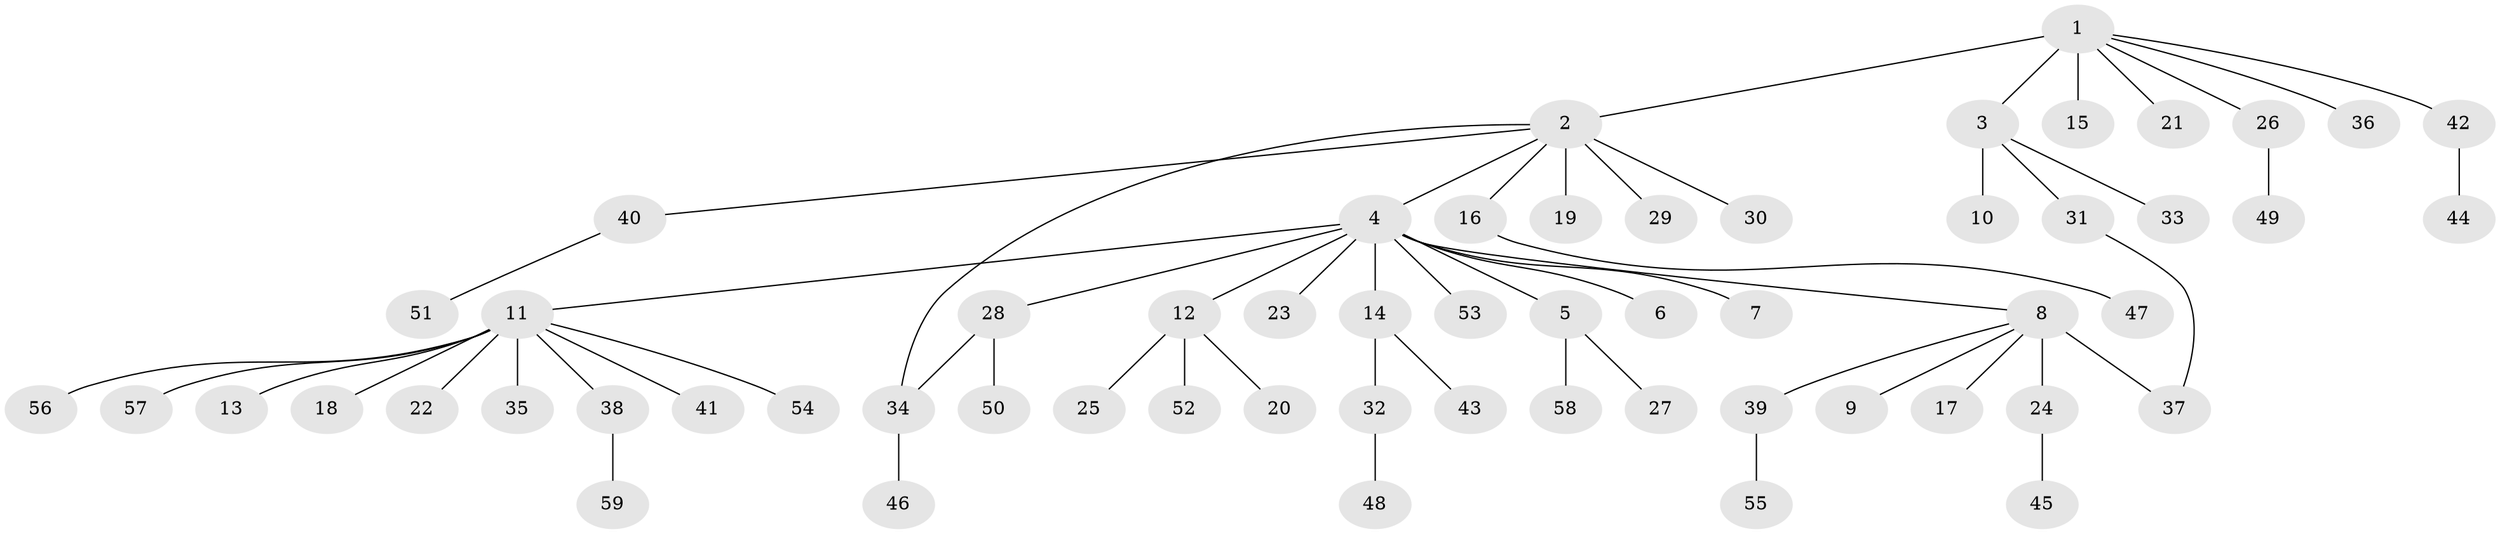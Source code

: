 // original degree distribution, {11: 0.017094017094017096, 13: 0.017094017094017096, 6: 0.008547008547008548, 18: 0.008547008547008548, 4: 0.02564102564102564, 2: 0.18803418803418803, 1: 0.6495726495726496, 5: 0.008547008547008548, 3: 0.07692307692307693}
// Generated by graph-tools (version 1.1) at 2025/35/03/09/25 02:35:27]
// undirected, 59 vertices, 60 edges
graph export_dot {
graph [start="1"]
  node [color=gray90,style=filled];
  1;
  2;
  3;
  4;
  5;
  6;
  7;
  8;
  9;
  10;
  11;
  12;
  13;
  14;
  15;
  16;
  17;
  18;
  19;
  20;
  21;
  22;
  23;
  24;
  25;
  26;
  27;
  28;
  29;
  30;
  31;
  32;
  33;
  34;
  35;
  36;
  37;
  38;
  39;
  40;
  41;
  42;
  43;
  44;
  45;
  46;
  47;
  48;
  49;
  50;
  51;
  52;
  53;
  54;
  55;
  56;
  57;
  58;
  59;
  1 -- 2 [weight=1.0];
  1 -- 3 [weight=1.0];
  1 -- 15 [weight=4.0];
  1 -- 21 [weight=1.0];
  1 -- 26 [weight=1.0];
  1 -- 36 [weight=1.0];
  1 -- 42 [weight=1.0];
  2 -- 4 [weight=1.0];
  2 -- 16 [weight=1.0];
  2 -- 19 [weight=5.0];
  2 -- 29 [weight=1.0];
  2 -- 30 [weight=1.0];
  2 -- 34 [weight=1.0];
  2 -- 40 [weight=1.0];
  3 -- 10 [weight=2.0];
  3 -- 31 [weight=1.0];
  3 -- 33 [weight=1.0];
  4 -- 5 [weight=1.0];
  4 -- 6 [weight=1.0];
  4 -- 7 [weight=1.0];
  4 -- 8 [weight=1.0];
  4 -- 11 [weight=1.0];
  4 -- 12 [weight=1.0];
  4 -- 14 [weight=7.0];
  4 -- 23 [weight=1.0];
  4 -- 28 [weight=1.0];
  4 -- 53 [weight=1.0];
  5 -- 27 [weight=1.0];
  5 -- 58 [weight=1.0];
  8 -- 9 [weight=1.0];
  8 -- 17 [weight=1.0];
  8 -- 24 [weight=7.0];
  8 -- 37 [weight=1.0];
  8 -- 39 [weight=1.0];
  11 -- 13 [weight=1.0];
  11 -- 18 [weight=1.0];
  11 -- 22 [weight=1.0];
  11 -- 35 [weight=1.0];
  11 -- 38 [weight=1.0];
  11 -- 41 [weight=1.0];
  11 -- 54 [weight=1.0];
  11 -- 56 [weight=1.0];
  11 -- 57 [weight=1.0];
  12 -- 20 [weight=1.0];
  12 -- 25 [weight=1.0];
  12 -- 52 [weight=1.0];
  14 -- 32 [weight=1.0];
  14 -- 43 [weight=1.0];
  16 -- 47 [weight=1.0];
  24 -- 45 [weight=1.0];
  26 -- 49 [weight=1.0];
  28 -- 34 [weight=1.0];
  28 -- 50 [weight=1.0];
  31 -- 37 [weight=1.0];
  32 -- 48 [weight=1.0];
  34 -- 46 [weight=1.0];
  38 -- 59 [weight=1.0];
  39 -- 55 [weight=2.0];
  40 -- 51 [weight=1.0];
  42 -- 44 [weight=1.0];
}
